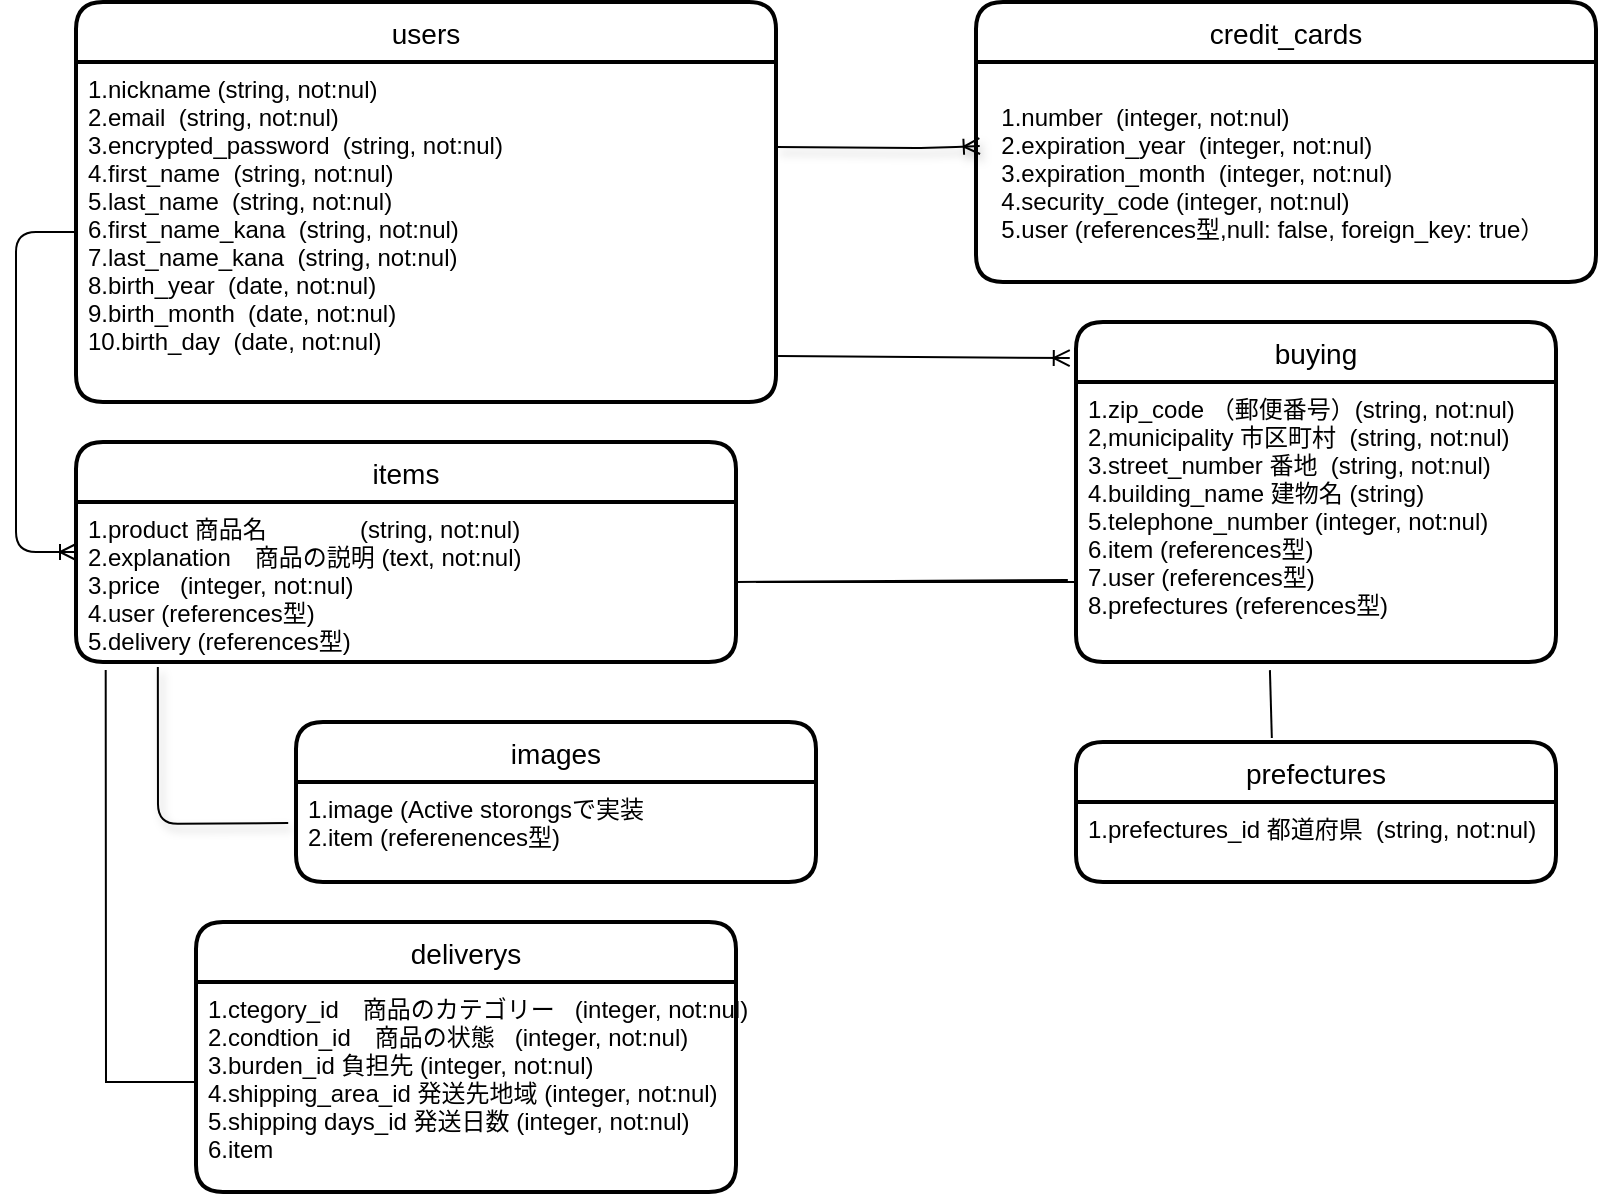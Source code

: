 <mxfile version="13.10.0" type="embed">
    <diagram id="12TWwKTnYDeRp8K-xVe-" name="ページ1">
        <mxGraphModel dx="476" dy="680" grid="1" gridSize="10" guides="1" tooltips="1" connect="1" arrows="1" fold="1" page="1" pageScale="1" pageWidth="827" pageHeight="1169" math="0" shadow="0">
            <root>
                <mxCell id="0"/>
                <mxCell id="1" parent="0"/>
                <mxCell id="21" value="users" style="swimlane;childLayout=stackLayout;horizontal=1;startSize=30;horizontalStack=0;rounded=1;fontSize=14;fontStyle=0;strokeWidth=2;resizeParent=0;resizeLast=1;shadow=0;dashed=0;align=center;" parent="1" vertex="1">
                    <mxGeometry x="40" y="70" width="350" height="200" as="geometry"/>
                </mxCell>
                <mxCell id="22" value="1.nickname (string, not:nul)&#10;2.email  (string, not:nul)&#10;3.encrypted_password  (string, not:nul)&#10;4.first_name  (string, not:nul)&#10;5.last_name  (string, not:nul)&#10;6.first_name_kana  (string, not:nul)&#10;7.last_name_kana  (string, not:nul)&#10;8.birth_year  (date, not:nul)&#10;9.birth_month  (date, not:nul)&#10;10.birth_day  (date, not:nul)&#10;" style="align=left;strokeColor=none;fillColor=none;spacingLeft=4;fontSize=12;verticalAlign=top;resizable=0;rotatable=0;part=1;" parent="21" vertex="1">
                    <mxGeometry y="30" width="350" height="170" as="geometry"/>
                </mxCell>
                <mxCell id="23" value="credit_cards" style="swimlane;childLayout=stackLayout;horizontal=1;startSize=30;horizontalStack=0;rounded=1;fontSize=14;fontStyle=0;strokeWidth=2;resizeParent=0;resizeLast=1;shadow=0;dashed=0;align=center;" parent="1" vertex="1">
                    <mxGeometry x="490" y="70" width="310" height="140" as="geometry"/>
                </mxCell>
                <mxCell id="24" value="&#10;  1.number  (integer, not:nul)&#10;  2.expiration_year  (integer, not:nul)&#10;  3.expiration_month  (integer, not:nul)&#10;  4.security_code (integer, not:nul)&#10;  5.user (references型,null: false, foreign_key: true）" style="align=left;strokeColor=none;fillColor=none;spacingLeft=4;fontSize=12;verticalAlign=top;resizable=0;rotatable=0;part=1;" parent="23" vertex="1">
                    <mxGeometry y="30" width="310" height="110" as="geometry"/>
                </mxCell>
                <mxCell id="25" value="items" style="swimlane;childLayout=stackLayout;horizontal=1;startSize=30;horizontalStack=0;rounded=1;fontSize=14;fontStyle=0;strokeWidth=2;resizeParent=0;resizeLast=1;shadow=0;dashed=0;align=center;" parent="1" vertex="1">
                    <mxGeometry x="40" y="290" width="330" height="110" as="geometry"/>
                </mxCell>
                <mxCell id="26" value="1.product 商品名              (string, not:nul)&#10;2.explanation　商品の説明 (text, not:nul)&#10;3.price   (integer, not:nul) &#10;4.user (references型)&#10;5.delivery (references型)" style="align=left;strokeColor=none;fillColor=none;spacingLeft=4;fontSize=12;verticalAlign=top;resizable=0;rotatable=0;part=1;" parent="25" vertex="1">
                    <mxGeometry y="30" width="330" height="80" as="geometry"/>
                </mxCell>
                <mxCell id="30" value="buying" style="swimlane;childLayout=stackLayout;horizontal=1;startSize=30;horizontalStack=0;rounded=1;fontSize=14;fontStyle=0;strokeWidth=2;resizeParent=0;resizeLast=1;shadow=0;dashed=0;align=center;" parent="1" vertex="1">
                    <mxGeometry x="540" y="230" width="240" height="170" as="geometry"/>
                </mxCell>
                <mxCell id="31" value="1.zip_code （郵便番号）(string, not:nul)&#10;2,municipality 市区町村  (string, not:nul)&#10;3.street_number 番地  (string, not:nul)&#10;4.building_name 建物名 (string)&#10;5.telephone_number (integer, not:nul)&#10;6.item (references型)&#10;7.user (references型)&#10;8.prefectures (references型)" style="align=left;strokeColor=none;fillColor=none;spacingLeft=4;fontSize=12;verticalAlign=top;resizable=0;rotatable=0;part=1;" parent="30" vertex="1">
                    <mxGeometry y="30" width="240" height="140" as="geometry"/>
                </mxCell>
                <mxCell id="76" value="" style="swimlane;childLayout=stackLayout;horizontal=1;startSize=30;horizontalStack=0;rounded=1;fontSize=14;fontStyle=0;strokeWidth=2;resizeParent=0;resizeLast=1;shadow=0;dashed=0;align=center;" vertex="1" parent="30">
                    <mxGeometry y="170" width="240" as="geometry"/>
                </mxCell>
                <mxCell id="37" value="images" style="swimlane;childLayout=stackLayout;horizontal=1;startSize=30;horizontalStack=0;rounded=1;fontSize=14;fontStyle=0;strokeWidth=2;resizeParent=0;resizeLast=1;shadow=0;dashed=0;align=center;" parent="1" vertex="1">
                    <mxGeometry x="150" y="430" width="260" height="80" as="geometry"/>
                </mxCell>
                <mxCell id="38" value="1.image (Active storongsで実装&#10;2.item (referenences型)" style="align=left;strokeColor=none;fillColor=none;spacingLeft=4;fontSize=12;verticalAlign=top;resizable=0;rotatable=0;part=1;" parent="37" vertex="1">
                    <mxGeometry y="30" width="260" height="50" as="geometry"/>
                </mxCell>
                <mxCell id="53" value="" style="endArrow=none;html=1;shadow=1;exitX=-0.015;exitY=0.411;exitDx=0;exitDy=0;exitPerimeter=0;entryX=0.124;entryY=1.031;entryDx=0;entryDy=0;entryPerimeter=0;" edge="1" parent="1" source="38" target="26">
                    <mxGeometry width="50" height="50" relative="1" as="geometry">
                        <mxPoint x="430" y="400" as="sourcePoint"/>
                        <mxPoint x="80" y="520" as="targetPoint"/>
                        <Array as="points">
                            <mxPoint x="81" y="481"/>
                        </Array>
                    </mxGeometry>
                </mxCell>
                <mxCell id="55" value="" style="fontSize=12;html=1;endArrow=ERoneToMany;shadow=1;exitX=1;exitY=0.25;exitDx=0;exitDy=0;entryX=0.006;entryY=0.382;entryDx=0;entryDy=0;entryPerimeter=0;" parent="1" source="22" edge="1" target="24">
                    <mxGeometry width="100" height="100" relative="1" as="geometry">
                        <mxPoint x="600" y="180" as="sourcePoint"/>
                        <mxPoint x="480" y="143" as="targetPoint"/>
                        <Array as="points">
                            <mxPoint x="470" y="143"/>
                        </Array>
                    </mxGeometry>
                </mxCell>
                <mxCell id="61" value="" style="fontSize=12;html=1;endArrow=ERoneToMany;exitX=0;exitY=0.5;exitDx=0;exitDy=0;entryX=0;entryY=0.5;entryDx=0;entryDy=0;" edge="1" parent="1" source="22" target="25">
                    <mxGeometry width="100" height="100" relative="1" as="geometry">
                        <mxPoint x="410" y="380" as="sourcePoint"/>
                        <mxPoint x="490" y="340" as="targetPoint"/>
                        <Array as="points">
                            <mxPoint x="10" y="185"/>
                            <mxPoint x="10" y="345"/>
                        </Array>
                    </mxGeometry>
                </mxCell>
                <mxCell id="70" value="" style="endArrow=none;html=1;rounded=0;exitX=1;exitY=0.5;exitDx=0;exitDy=0;entryX=-0.017;entryY=0.707;entryDx=0;entryDy=0;entryPerimeter=0;" edge="1" parent="1" source="26" target="31">
                    <mxGeometry relative="1" as="geometry">
                        <mxPoint x="380" y="390" as="sourcePoint"/>
                        <mxPoint x="530" y="360" as="targetPoint"/>
                    </mxGeometry>
                </mxCell>
                <mxCell id="73" value="" style="fontSize=12;html=1;endArrow=ERoneToMany;exitX=1.003;exitY=0.865;exitDx=0;exitDy=0;entryX=-0.013;entryY=0.106;entryDx=0;entryDy=0;entryPerimeter=0;exitPerimeter=0;" edge="1" parent="1" source="22" target="30">
                    <mxGeometry width="100" height="100" relative="1" as="geometry">
                        <mxPoint x="414" y="390" as="sourcePoint"/>
                        <mxPoint x="530" y="310" as="targetPoint"/>
                    </mxGeometry>
                </mxCell>
                <mxCell id="78" value="deliverys" style="swimlane;childLayout=stackLayout;horizontal=1;startSize=30;horizontalStack=0;rounded=1;fontSize=14;fontStyle=0;strokeWidth=2;resizeParent=0;resizeLast=1;shadow=0;dashed=0;align=center;" vertex="1" parent="1">
                    <mxGeometry x="100" y="530" width="270" height="135" as="geometry"/>
                </mxCell>
                <mxCell id="79" value="1.ctegory_id　商品のカテゴリー   (integer, not:nul)&#10;2.condtion_id　商品の状態   (integer, not:nul)&#10;3.burden_id 負担先 (integer, not:nul)&#10;4.shipping_area_id 発送先地域 (integer, not:nul)&#10;5.shipping days_id 発送日数 (integer, not:nul)&#10;6.item" style="align=left;strokeColor=none;fillColor=none;spacingLeft=4;fontSize=12;verticalAlign=top;resizable=0;rotatable=0;part=1;" vertex="1" parent="78">
                    <mxGeometry y="30" width="270" height="105" as="geometry"/>
                </mxCell>
                <mxCell id="81" value="" style="endArrow=none;html=1;rounded=0;exitX=0.045;exitY=1.05;exitDx=0;exitDy=0;exitPerimeter=0;" edge="1" parent="1" source="26">
                    <mxGeometry relative="1" as="geometry">
                        <mxPoint x="-60" y="610" as="sourcePoint"/>
                        <mxPoint x="100" y="610" as="targetPoint"/>
                        <Array as="points">
                            <mxPoint x="55" y="610"/>
                        </Array>
                    </mxGeometry>
                </mxCell>
                <mxCell id="82" value="prefectures" style="swimlane;childLayout=stackLayout;horizontal=1;startSize=30;horizontalStack=0;rounded=1;fontSize=14;fontStyle=0;strokeWidth=2;resizeParent=0;resizeLast=1;shadow=0;dashed=0;align=center;" vertex="1" parent="1">
                    <mxGeometry x="540" y="440" width="240" height="70" as="geometry"/>
                </mxCell>
                <mxCell id="83" value="1.prefectures_id 都道府県  (string, not:nul)" style="align=left;strokeColor=none;fillColor=none;spacingLeft=4;fontSize=12;verticalAlign=top;resizable=0;rotatable=0;part=1;" vertex="1" parent="82">
                    <mxGeometry y="30" width="240" height="40" as="geometry"/>
                </mxCell>
                <mxCell id="87" value="" style="endArrow=none;html=1;rounded=0;" edge="1" parent="1">
                    <mxGeometry relative="1" as="geometry">
                        <mxPoint x="380" y="360" as="sourcePoint"/>
                        <mxPoint x="540" y="360" as="targetPoint"/>
                    </mxGeometry>
                </mxCell>
                <mxCell id="89" value="" style="endArrow=none;html=1;rounded=0;entryX=0.408;entryY=-0.029;entryDx=0;entryDy=0;entryPerimeter=0;exitX=0.404;exitY=1.029;exitDx=0;exitDy=0;exitPerimeter=0;" edge="1" parent="1" source="31" target="82">
                    <mxGeometry relative="1" as="geometry">
                        <mxPoint x="410" y="410" as="sourcePoint"/>
                        <mxPoint x="570" y="410" as="targetPoint"/>
                    </mxGeometry>
                </mxCell>
            </root>
        </mxGraphModel>
    </diagram>
</mxfile>